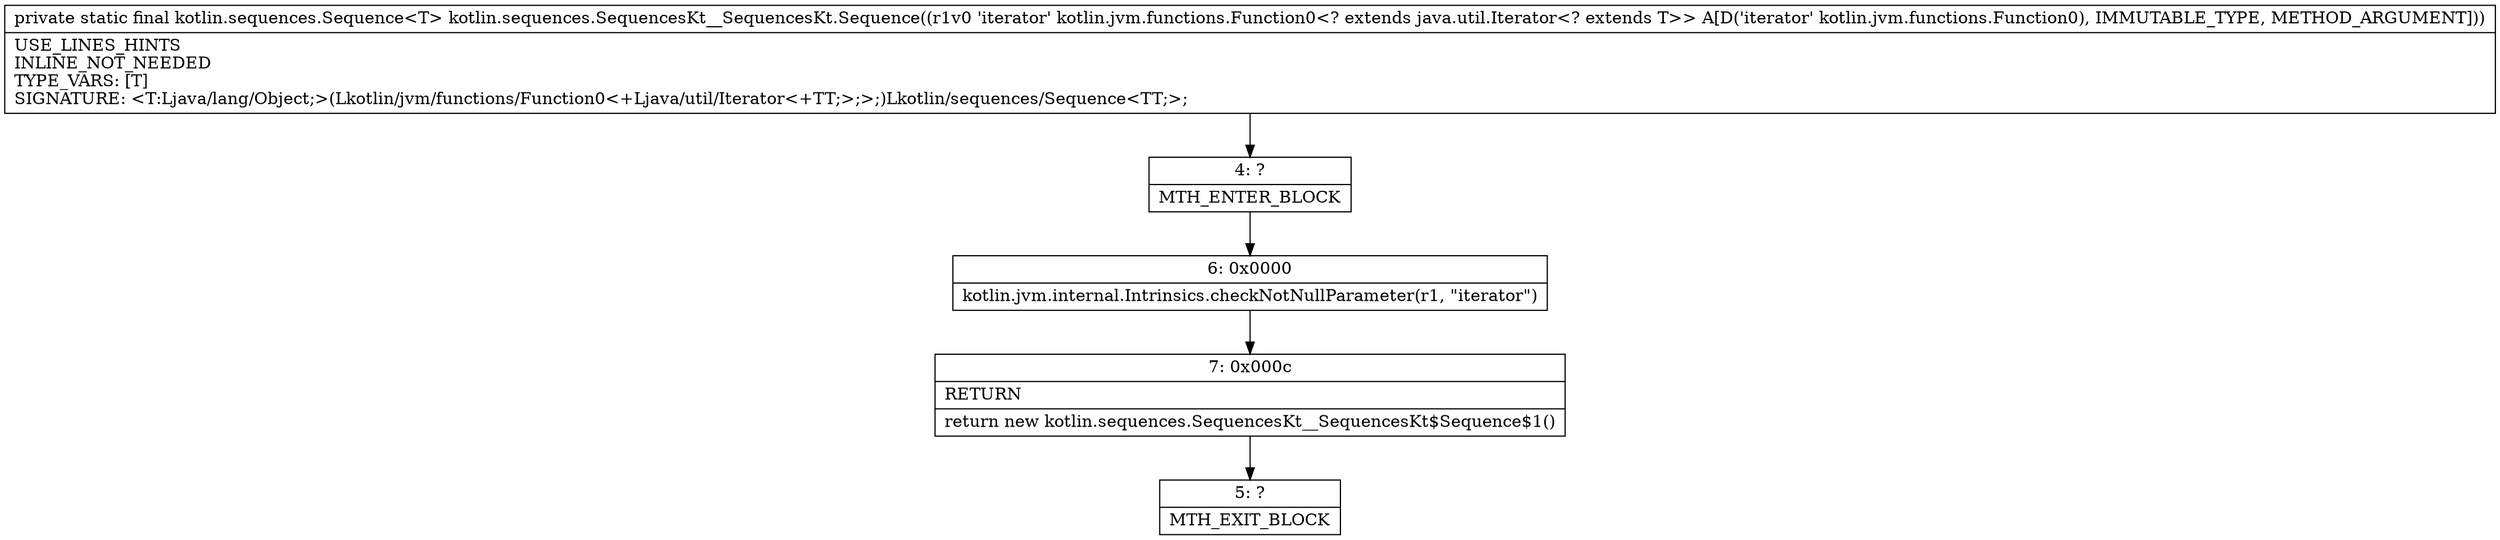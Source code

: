 digraph "CFG forkotlin.sequences.SequencesKt__SequencesKt.Sequence(Lkotlin\/jvm\/functions\/Function0;)Lkotlin\/sequences\/Sequence;" {
Node_4 [shape=record,label="{4\:\ ?|MTH_ENTER_BLOCK\l}"];
Node_6 [shape=record,label="{6\:\ 0x0000|kotlin.jvm.internal.Intrinsics.checkNotNullParameter(r1, \"iterator\")\l}"];
Node_7 [shape=record,label="{7\:\ 0x000c|RETURN\l|return new kotlin.sequences.SequencesKt__SequencesKt$Sequence$1()\l}"];
Node_5 [shape=record,label="{5\:\ ?|MTH_EXIT_BLOCK\l}"];
MethodNode[shape=record,label="{private static final kotlin.sequences.Sequence\<T\> kotlin.sequences.SequencesKt__SequencesKt.Sequence((r1v0 'iterator' kotlin.jvm.functions.Function0\<? extends java.util.Iterator\<? extends T\>\> A[D('iterator' kotlin.jvm.functions.Function0), IMMUTABLE_TYPE, METHOD_ARGUMENT]))  | USE_LINES_HINTS\lINLINE_NOT_NEEDED\lTYPE_VARS: [T]\lSIGNATURE: \<T:Ljava\/lang\/Object;\>(Lkotlin\/jvm\/functions\/Function0\<+Ljava\/util\/Iterator\<+TT;\>;\>;)Lkotlin\/sequences\/Sequence\<TT;\>;\l}"];
MethodNode -> Node_4;Node_4 -> Node_6;
Node_6 -> Node_7;
Node_7 -> Node_5;
}

